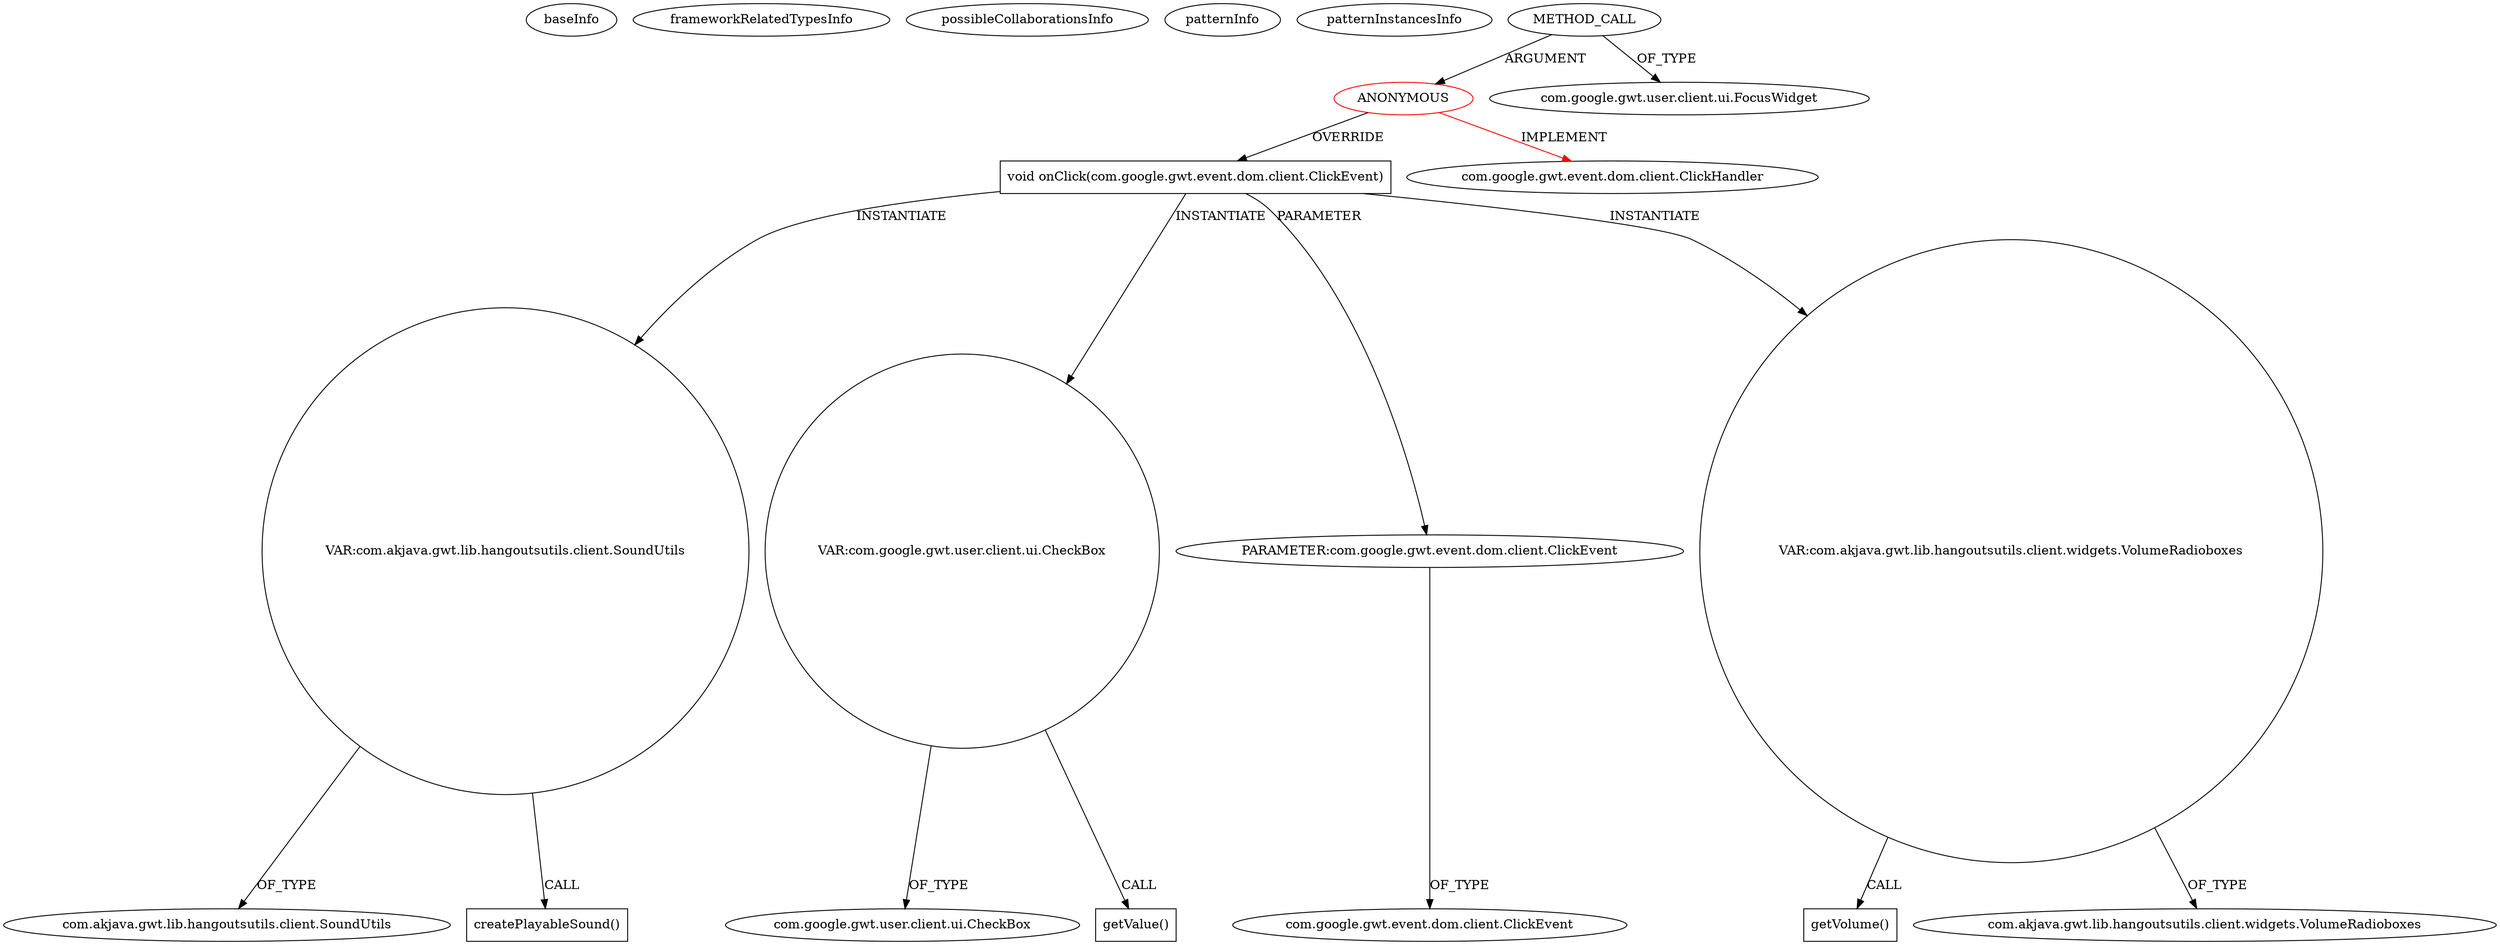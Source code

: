 digraph {
baseInfo[graphId=2124,category="pattern",isAnonymous=true,possibleRelation=false]
frameworkRelatedTypesInfo[0="com.google.gwt.event.dom.client.ClickHandler"]
possibleCollaborationsInfo[]
patternInfo[frequency=2.0,patternRootClient=0]
patternInstancesInfo[0="akjava-GWT-Hangouts~/akjava-GWT-Hangouts/GWT-Hangouts-master/apps/sound-player/src/com/akjava/gwt/hangout/soundplayer/client/HangoutSoundPlayer.java~void PlayData(int,java.lang.String,java.lang.String)~577",1="akjava-GWT-Hangouts~/akjava-GWT-Hangouts/GWT-Hangouts-master/apps/sound-player/src/com/akjava/gwt/hangout/soundplayer/client/HangoutSoundPlayer.java~void EditorData(int,java.lang.String,java.lang.String)~573"]
15[label="com.akjava.gwt.lib.hangoutsutils.client.SoundUtils",vertexType="FRAMEWORK_CLASS_TYPE",isFrameworkType=false]
13[label="VAR:com.akjava.gwt.lib.hangoutsutils.client.SoundUtils",vertexType="VARIABLE_EXPRESION",isFrameworkType=false,shape=circle]
14[label="createPlayableSound()",vertexType="INSIDE_CALL",isFrameworkType=false,shape=box]
4[label="void onClick(com.google.gwt.event.dom.client.ClickEvent)",vertexType="OVERRIDING_METHOD_DECLARATION",isFrameworkType=false,shape=box]
7[label="VAR:com.google.gwt.user.client.ui.CheckBox",vertexType="VARIABLE_EXPRESION",isFrameworkType=false,shape=circle]
0[label="ANONYMOUS",vertexType="ROOT_ANONYMOUS_DECLARATION",isFrameworkType=false,color=red]
2[label="METHOD_CALL",vertexType="OUTSIDE_CALL",isFrameworkType=false]
5[label="PARAMETER:com.google.gwt.event.dom.client.ClickEvent",vertexType="PARAMETER_DECLARATION",isFrameworkType=false]
6[label="com.google.gwt.event.dom.client.ClickEvent",vertexType="FRAMEWORK_CLASS_TYPE",isFrameworkType=false]
3[label="com.google.gwt.user.client.ui.FocusWidget",vertexType="FRAMEWORK_CLASS_TYPE",isFrameworkType=false]
10[label="VAR:com.akjava.gwt.lib.hangoutsutils.client.widgets.VolumeRadioboxes",vertexType="VARIABLE_EXPRESION",isFrameworkType=false,shape=circle]
11[label="getVolume()",vertexType="INSIDE_CALL",isFrameworkType=false,shape=box]
1[label="com.google.gwt.event.dom.client.ClickHandler",vertexType="FRAMEWORK_INTERFACE_TYPE",isFrameworkType=false]
9[label="com.google.gwt.user.client.ui.CheckBox",vertexType="FRAMEWORK_CLASS_TYPE",isFrameworkType=false]
12[label="com.akjava.gwt.lib.hangoutsutils.client.widgets.VolumeRadioboxes",vertexType="FRAMEWORK_CLASS_TYPE",isFrameworkType=false]
8[label="getValue()",vertexType="INSIDE_CALL",isFrameworkType=false,shape=box]
13->15[label="OF_TYPE"]
10->11[label="CALL"]
13->14[label="CALL"]
4->7[label="INSTANTIATE"]
7->8[label="CALL"]
4->10[label="INSTANTIATE"]
0->1[label="IMPLEMENT",color=red]
0->4[label="OVERRIDE"]
2->0[label="ARGUMENT"]
4->5[label="PARAMETER"]
4->13[label="INSTANTIATE"]
5->6[label="OF_TYPE"]
7->9[label="OF_TYPE"]
2->3[label="OF_TYPE"]
10->12[label="OF_TYPE"]
}
